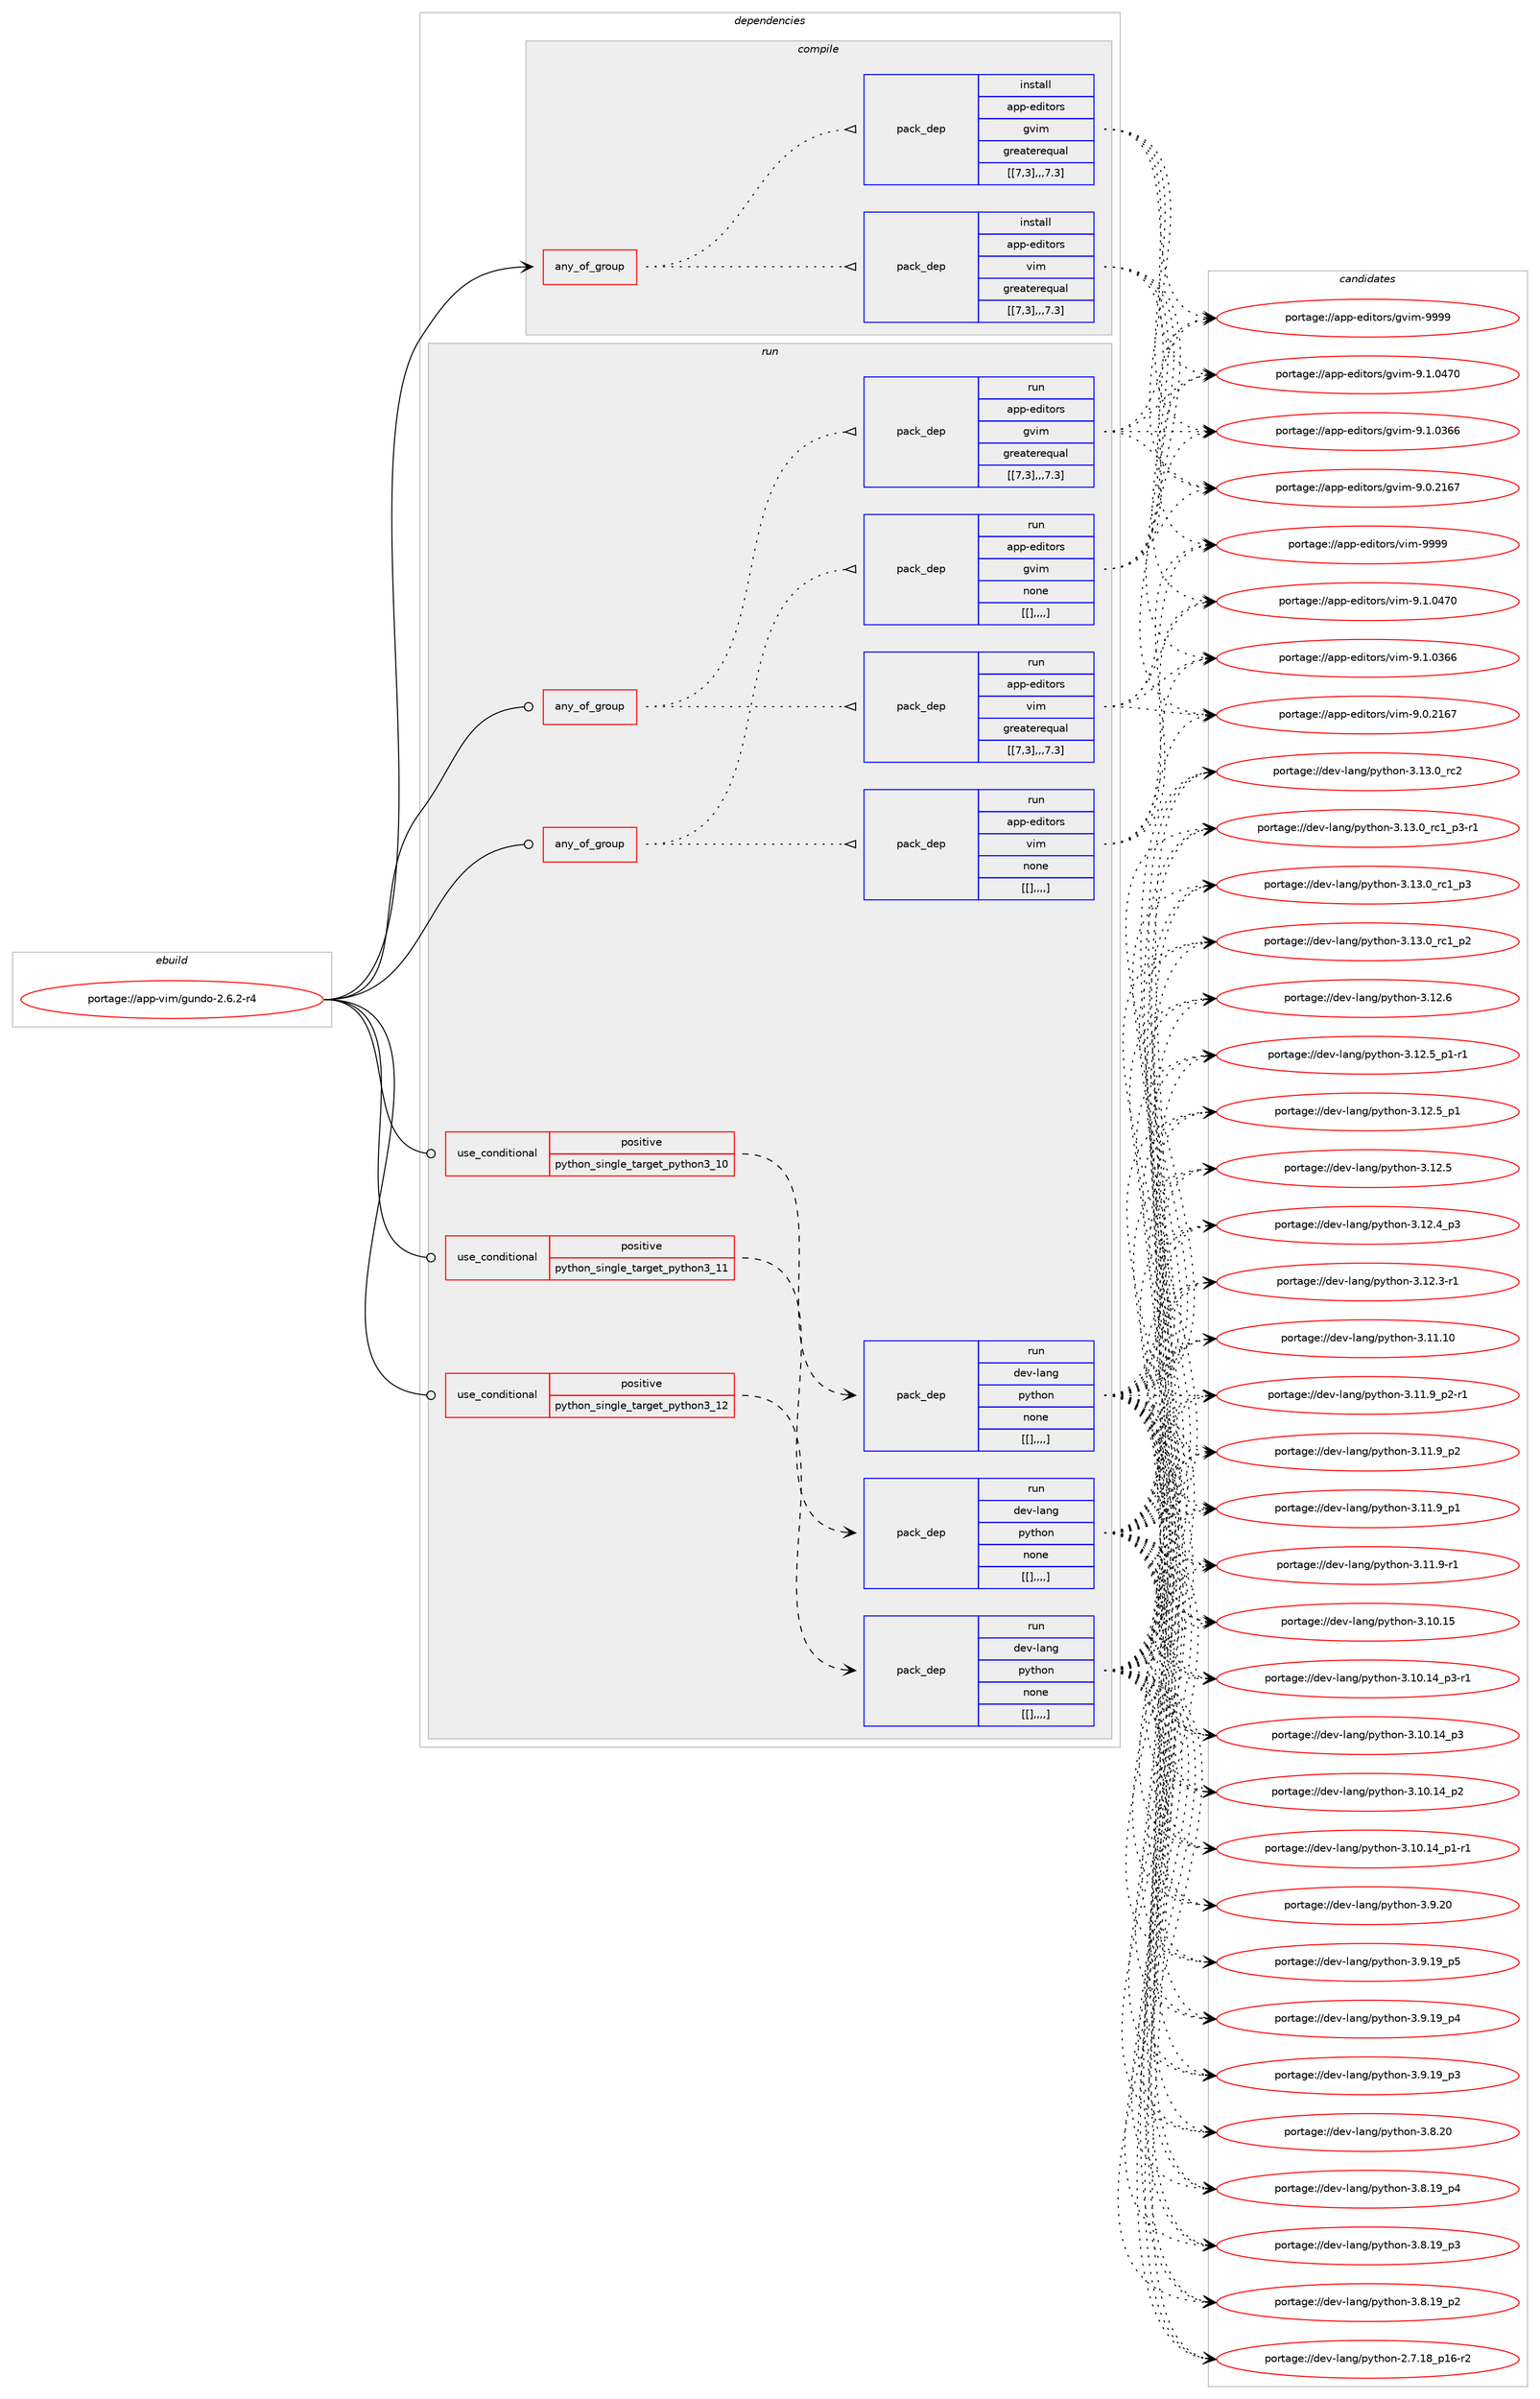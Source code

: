 digraph prolog {

# *************
# Graph options
# *************

newrank=true;
concentrate=true;
compound=true;
graph [rankdir=LR,fontname=Helvetica,fontsize=10,ranksep=1.5];#, ranksep=2.5, nodesep=0.2];
edge  [arrowhead=vee];
node  [fontname=Helvetica,fontsize=10];

# **********
# The ebuild
# **********

subgraph cluster_leftcol {
color=gray;
label=<<i>ebuild</i>>;
id [label="portage://app-vim/gundo-2.6.2-r4", color=red, width=4, href="../app-vim/gundo-2.6.2-r4.svg"];
}

# ****************
# The dependencies
# ****************

subgraph cluster_midcol {
color=gray;
label=<<i>dependencies</i>>;
subgraph cluster_compile {
fillcolor="#eeeeee";
style=filled;
label=<<i>compile</i>>;
subgraph any598 {
dependency61494 [label=<<TABLE BORDER="0" CELLBORDER="1" CELLSPACING="0" CELLPADDING="4"><TR><TD CELLPADDING="10">any_of_group</TD></TR></TABLE>>, shape=none, color=red];subgraph pack44376 {
dependency61495 [label=<<TABLE BORDER="0" CELLBORDER="1" CELLSPACING="0" CELLPADDING="4" WIDTH="220"><TR><TD ROWSPAN="6" CELLPADDING="30">pack_dep</TD></TR><TR><TD WIDTH="110">install</TD></TR><TR><TD>app-editors</TD></TR><TR><TD>vim</TD></TR><TR><TD>greaterequal</TD></TR><TR><TD>[[7,3],,,7.3]</TD></TR></TABLE>>, shape=none, color=blue];
}
dependency61494:e -> dependency61495:w [weight=20,style="dotted",arrowhead="oinv"];
subgraph pack44377 {
dependency61496 [label=<<TABLE BORDER="0" CELLBORDER="1" CELLSPACING="0" CELLPADDING="4" WIDTH="220"><TR><TD ROWSPAN="6" CELLPADDING="30">pack_dep</TD></TR><TR><TD WIDTH="110">install</TD></TR><TR><TD>app-editors</TD></TR><TR><TD>gvim</TD></TR><TR><TD>greaterequal</TD></TR><TR><TD>[[7,3],,,7.3]</TD></TR></TABLE>>, shape=none, color=blue];
}
dependency61494:e -> dependency61496:w [weight=20,style="dotted",arrowhead="oinv"];
}
id:e -> dependency61494:w [weight=20,style="solid",arrowhead="vee"];
}
subgraph cluster_compileandrun {
fillcolor="#eeeeee";
style=filled;
label=<<i>compile and run</i>>;
}
subgraph cluster_run {
fillcolor="#eeeeee";
style=filled;
label=<<i>run</i>>;
subgraph any599 {
dependency61497 [label=<<TABLE BORDER="0" CELLBORDER="1" CELLSPACING="0" CELLPADDING="4"><TR><TD CELLPADDING="10">any_of_group</TD></TR></TABLE>>, shape=none, color=red];subgraph pack44378 {
dependency61498 [label=<<TABLE BORDER="0" CELLBORDER="1" CELLSPACING="0" CELLPADDING="4" WIDTH="220"><TR><TD ROWSPAN="6" CELLPADDING="30">pack_dep</TD></TR><TR><TD WIDTH="110">run</TD></TR><TR><TD>app-editors</TD></TR><TR><TD>vim</TD></TR><TR><TD>greaterequal</TD></TR><TR><TD>[[7,3],,,7.3]</TD></TR></TABLE>>, shape=none, color=blue];
}
dependency61497:e -> dependency61498:w [weight=20,style="dotted",arrowhead="oinv"];
subgraph pack44379 {
dependency61499 [label=<<TABLE BORDER="0" CELLBORDER="1" CELLSPACING="0" CELLPADDING="4" WIDTH="220"><TR><TD ROWSPAN="6" CELLPADDING="30">pack_dep</TD></TR><TR><TD WIDTH="110">run</TD></TR><TR><TD>app-editors</TD></TR><TR><TD>gvim</TD></TR><TR><TD>greaterequal</TD></TR><TR><TD>[[7,3],,,7.3]</TD></TR></TABLE>>, shape=none, color=blue];
}
dependency61497:e -> dependency61499:w [weight=20,style="dotted",arrowhead="oinv"];
}
id:e -> dependency61497:w [weight=20,style="solid",arrowhead="odot"];
subgraph any600 {
dependency61500 [label=<<TABLE BORDER="0" CELLBORDER="1" CELLSPACING="0" CELLPADDING="4"><TR><TD CELLPADDING="10">any_of_group</TD></TR></TABLE>>, shape=none, color=red];subgraph pack44380 {
dependency61501 [label=<<TABLE BORDER="0" CELLBORDER="1" CELLSPACING="0" CELLPADDING="4" WIDTH="220"><TR><TD ROWSPAN="6" CELLPADDING="30">pack_dep</TD></TR><TR><TD WIDTH="110">run</TD></TR><TR><TD>app-editors</TD></TR><TR><TD>vim</TD></TR><TR><TD>none</TD></TR><TR><TD>[[],,,,]</TD></TR></TABLE>>, shape=none, color=blue];
}
dependency61500:e -> dependency61501:w [weight=20,style="dotted",arrowhead="oinv"];
subgraph pack44381 {
dependency61502 [label=<<TABLE BORDER="0" CELLBORDER="1" CELLSPACING="0" CELLPADDING="4" WIDTH="220"><TR><TD ROWSPAN="6" CELLPADDING="30">pack_dep</TD></TR><TR><TD WIDTH="110">run</TD></TR><TR><TD>app-editors</TD></TR><TR><TD>gvim</TD></TR><TR><TD>none</TD></TR><TR><TD>[[],,,,]</TD></TR></TABLE>>, shape=none, color=blue];
}
dependency61500:e -> dependency61502:w [weight=20,style="dotted",arrowhead="oinv"];
}
id:e -> dependency61500:w [weight=20,style="solid",arrowhead="odot"];
subgraph cond16451 {
dependency61503 [label=<<TABLE BORDER="0" CELLBORDER="1" CELLSPACING="0" CELLPADDING="4"><TR><TD ROWSPAN="3" CELLPADDING="10">use_conditional</TD></TR><TR><TD>positive</TD></TR><TR><TD>python_single_target_python3_10</TD></TR></TABLE>>, shape=none, color=red];
subgraph pack44382 {
dependency61504 [label=<<TABLE BORDER="0" CELLBORDER="1" CELLSPACING="0" CELLPADDING="4" WIDTH="220"><TR><TD ROWSPAN="6" CELLPADDING="30">pack_dep</TD></TR><TR><TD WIDTH="110">run</TD></TR><TR><TD>dev-lang</TD></TR><TR><TD>python</TD></TR><TR><TD>none</TD></TR><TR><TD>[[],,,,]</TD></TR></TABLE>>, shape=none, color=blue];
}
dependency61503:e -> dependency61504:w [weight=20,style="dashed",arrowhead="vee"];
}
id:e -> dependency61503:w [weight=20,style="solid",arrowhead="odot"];
subgraph cond16452 {
dependency61505 [label=<<TABLE BORDER="0" CELLBORDER="1" CELLSPACING="0" CELLPADDING="4"><TR><TD ROWSPAN="3" CELLPADDING="10">use_conditional</TD></TR><TR><TD>positive</TD></TR><TR><TD>python_single_target_python3_11</TD></TR></TABLE>>, shape=none, color=red];
subgraph pack44383 {
dependency61506 [label=<<TABLE BORDER="0" CELLBORDER="1" CELLSPACING="0" CELLPADDING="4" WIDTH="220"><TR><TD ROWSPAN="6" CELLPADDING="30">pack_dep</TD></TR><TR><TD WIDTH="110">run</TD></TR><TR><TD>dev-lang</TD></TR><TR><TD>python</TD></TR><TR><TD>none</TD></TR><TR><TD>[[],,,,]</TD></TR></TABLE>>, shape=none, color=blue];
}
dependency61505:e -> dependency61506:w [weight=20,style="dashed",arrowhead="vee"];
}
id:e -> dependency61505:w [weight=20,style="solid",arrowhead="odot"];
subgraph cond16453 {
dependency61507 [label=<<TABLE BORDER="0" CELLBORDER="1" CELLSPACING="0" CELLPADDING="4"><TR><TD ROWSPAN="3" CELLPADDING="10">use_conditional</TD></TR><TR><TD>positive</TD></TR><TR><TD>python_single_target_python3_12</TD></TR></TABLE>>, shape=none, color=red];
subgraph pack44384 {
dependency61508 [label=<<TABLE BORDER="0" CELLBORDER="1" CELLSPACING="0" CELLPADDING="4" WIDTH="220"><TR><TD ROWSPAN="6" CELLPADDING="30">pack_dep</TD></TR><TR><TD WIDTH="110">run</TD></TR><TR><TD>dev-lang</TD></TR><TR><TD>python</TD></TR><TR><TD>none</TD></TR><TR><TD>[[],,,,]</TD></TR></TABLE>>, shape=none, color=blue];
}
dependency61507:e -> dependency61508:w [weight=20,style="dashed",arrowhead="vee"];
}
id:e -> dependency61507:w [weight=20,style="solid",arrowhead="odot"];
}
}

# **************
# The candidates
# **************

subgraph cluster_choices {
rank=same;
color=gray;
label=<<i>candidates</i>>;

subgraph choice44376 {
color=black;
nodesep=1;
choice9711211245101100105116111114115471181051094557575757 [label="portage://app-editors/vim-9999", color=red, width=4,href="../app-editors/vim-9999.svg"];
choice971121124510110010511611111411547118105109455746494648525548 [label="portage://app-editors/vim-9.1.0470", color=red, width=4,href="../app-editors/vim-9.1.0470.svg"];
choice971121124510110010511611111411547118105109455746494648515454 [label="portage://app-editors/vim-9.1.0366", color=red, width=4,href="../app-editors/vim-9.1.0366.svg"];
choice971121124510110010511611111411547118105109455746484650495455 [label="portage://app-editors/vim-9.0.2167", color=red, width=4,href="../app-editors/vim-9.0.2167.svg"];
dependency61495:e -> choice9711211245101100105116111114115471181051094557575757:w [style=dotted,weight="100"];
dependency61495:e -> choice971121124510110010511611111411547118105109455746494648525548:w [style=dotted,weight="100"];
dependency61495:e -> choice971121124510110010511611111411547118105109455746494648515454:w [style=dotted,weight="100"];
dependency61495:e -> choice971121124510110010511611111411547118105109455746484650495455:w [style=dotted,weight="100"];
}
subgraph choice44377 {
color=black;
nodesep=1;
choice9711211245101100105116111114115471031181051094557575757 [label="portage://app-editors/gvim-9999", color=red, width=4,href="../app-editors/gvim-9999.svg"];
choice971121124510110010511611111411547103118105109455746494648525548 [label="portage://app-editors/gvim-9.1.0470", color=red, width=4,href="../app-editors/gvim-9.1.0470.svg"];
choice971121124510110010511611111411547103118105109455746494648515454 [label="portage://app-editors/gvim-9.1.0366", color=red, width=4,href="../app-editors/gvim-9.1.0366.svg"];
choice971121124510110010511611111411547103118105109455746484650495455 [label="portage://app-editors/gvim-9.0.2167", color=red, width=4,href="../app-editors/gvim-9.0.2167.svg"];
dependency61496:e -> choice9711211245101100105116111114115471031181051094557575757:w [style=dotted,weight="100"];
dependency61496:e -> choice971121124510110010511611111411547103118105109455746494648525548:w [style=dotted,weight="100"];
dependency61496:e -> choice971121124510110010511611111411547103118105109455746494648515454:w [style=dotted,weight="100"];
dependency61496:e -> choice971121124510110010511611111411547103118105109455746484650495455:w [style=dotted,weight="100"];
}
subgraph choice44378 {
color=black;
nodesep=1;
choice9711211245101100105116111114115471181051094557575757 [label="portage://app-editors/vim-9999", color=red, width=4,href="../app-editors/vim-9999.svg"];
choice971121124510110010511611111411547118105109455746494648525548 [label="portage://app-editors/vim-9.1.0470", color=red, width=4,href="../app-editors/vim-9.1.0470.svg"];
choice971121124510110010511611111411547118105109455746494648515454 [label="portage://app-editors/vim-9.1.0366", color=red, width=4,href="../app-editors/vim-9.1.0366.svg"];
choice971121124510110010511611111411547118105109455746484650495455 [label="portage://app-editors/vim-9.0.2167", color=red, width=4,href="../app-editors/vim-9.0.2167.svg"];
dependency61498:e -> choice9711211245101100105116111114115471181051094557575757:w [style=dotted,weight="100"];
dependency61498:e -> choice971121124510110010511611111411547118105109455746494648525548:w [style=dotted,weight="100"];
dependency61498:e -> choice971121124510110010511611111411547118105109455746494648515454:w [style=dotted,weight="100"];
dependency61498:e -> choice971121124510110010511611111411547118105109455746484650495455:w [style=dotted,weight="100"];
}
subgraph choice44379 {
color=black;
nodesep=1;
choice9711211245101100105116111114115471031181051094557575757 [label="portage://app-editors/gvim-9999", color=red, width=4,href="../app-editors/gvim-9999.svg"];
choice971121124510110010511611111411547103118105109455746494648525548 [label="portage://app-editors/gvim-9.1.0470", color=red, width=4,href="../app-editors/gvim-9.1.0470.svg"];
choice971121124510110010511611111411547103118105109455746494648515454 [label="portage://app-editors/gvim-9.1.0366", color=red, width=4,href="../app-editors/gvim-9.1.0366.svg"];
choice971121124510110010511611111411547103118105109455746484650495455 [label="portage://app-editors/gvim-9.0.2167", color=red, width=4,href="../app-editors/gvim-9.0.2167.svg"];
dependency61499:e -> choice9711211245101100105116111114115471031181051094557575757:w [style=dotted,weight="100"];
dependency61499:e -> choice971121124510110010511611111411547103118105109455746494648525548:w [style=dotted,weight="100"];
dependency61499:e -> choice971121124510110010511611111411547103118105109455746494648515454:w [style=dotted,weight="100"];
dependency61499:e -> choice971121124510110010511611111411547103118105109455746484650495455:w [style=dotted,weight="100"];
}
subgraph choice44380 {
color=black;
nodesep=1;
choice9711211245101100105116111114115471181051094557575757 [label="portage://app-editors/vim-9999", color=red, width=4,href="../app-editors/vim-9999.svg"];
choice971121124510110010511611111411547118105109455746494648525548 [label="portage://app-editors/vim-9.1.0470", color=red, width=4,href="../app-editors/vim-9.1.0470.svg"];
choice971121124510110010511611111411547118105109455746494648515454 [label="portage://app-editors/vim-9.1.0366", color=red, width=4,href="../app-editors/vim-9.1.0366.svg"];
choice971121124510110010511611111411547118105109455746484650495455 [label="portage://app-editors/vim-9.0.2167", color=red, width=4,href="../app-editors/vim-9.0.2167.svg"];
dependency61501:e -> choice9711211245101100105116111114115471181051094557575757:w [style=dotted,weight="100"];
dependency61501:e -> choice971121124510110010511611111411547118105109455746494648525548:w [style=dotted,weight="100"];
dependency61501:e -> choice971121124510110010511611111411547118105109455746494648515454:w [style=dotted,weight="100"];
dependency61501:e -> choice971121124510110010511611111411547118105109455746484650495455:w [style=dotted,weight="100"];
}
subgraph choice44381 {
color=black;
nodesep=1;
choice9711211245101100105116111114115471031181051094557575757 [label="portage://app-editors/gvim-9999", color=red, width=4,href="../app-editors/gvim-9999.svg"];
choice971121124510110010511611111411547103118105109455746494648525548 [label="portage://app-editors/gvim-9.1.0470", color=red, width=4,href="../app-editors/gvim-9.1.0470.svg"];
choice971121124510110010511611111411547103118105109455746494648515454 [label="portage://app-editors/gvim-9.1.0366", color=red, width=4,href="../app-editors/gvim-9.1.0366.svg"];
choice971121124510110010511611111411547103118105109455746484650495455 [label="portage://app-editors/gvim-9.0.2167", color=red, width=4,href="../app-editors/gvim-9.0.2167.svg"];
dependency61502:e -> choice9711211245101100105116111114115471031181051094557575757:w [style=dotted,weight="100"];
dependency61502:e -> choice971121124510110010511611111411547103118105109455746494648525548:w [style=dotted,weight="100"];
dependency61502:e -> choice971121124510110010511611111411547103118105109455746494648515454:w [style=dotted,weight="100"];
dependency61502:e -> choice971121124510110010511611111411547103118105109455746484650495455:w [style=dotted,weight="100"];
}
subgraph choice44382 {
color=black;
nodesep=1;
choice10010111845108971101034711212111610411111045514649514648951149950 [label="portage://dev-lang/python-3.13.0_rc2", color=red, width=4,href="../dev-lang/python-3.13.0_rc2.svg"];
choice1001011184510897110103471121211161041111104551464951464895114994995112514511449 [label="portage://dev-lang/python-3.13.0_rc1_p3-r1", color=red, width=4,href="../dev-lang/python-3.13.0_rc1_p3-r1.svg"];
choice100101118451089711010347112121116104111110455146495146489511499499511251 [label="portage://dev-lang/python-3.13.0_rc1_p3", color=red, width=4,href="../dev-lang/python-3.13.0_rc1_p3.svg"];
choice100101118451089711010347112121116104111110455146495146489511499499511250 [label="portage://dev-lang/python-3.13.0_rc1_p2", color=red, width=4,href="../dev-lang/python-3.13.0_rc1_p2.svg"];
choice10010111845108971101034711212111610411111045514649504654 [label="portage://dev-lang/python-3.12.6", color=red, width=4,href="../dev-lang/python-3.12.6.svg"];
choice1001011184510897110103471121211161041111104551464950465395112494511449 [label="portage://dev-lang/python-3.12.5_p1-r1", color=red, width=4,href="../dev-lang/python-3.12.5_p1-r1.svg"];
choice100101118451089711010347112121116104111110455146495046539511249 [label="portage://dev-lang/python-3.12.5_p1", color=red, width=4,href="../dev-lang/python-3.12.5_p1.svg"];
choice10010111845108971101034711212111610411111045514649504653 [label="portage://dev-lang/python-3.12.5", color=red, width=4,href="../dev-lang/python-3.12.5.svg"];
choice100101118451089711010347112121116104111110455146495046529511251 [label="portage://dev-lang/python-3.12.4_p3", color=red, width=4,href="../dev-lang/python-3.12.4_p3.svg"];
choice100101118451089711010347112121116104111110455146495046514511449 [label="portage://dev-lang/python-3.12.3-r1", color=red, width=4,href="../dev-lang/python-3.12.3-r1.svg"];
choice1001011184510897110103471121211161041111104551464949464948 [label="portage://dev-lang/python-3.11.10", color=red, width=4,href="../dev-lang/python-3.11.10.svg"];
choice1001011184510897110103471121211161041111104551464949465795112504511449 [label="portage://dev-lang/python-3.11.9_p2-r1", color=red, width=4,href="../dev-lang/python-3.11.9_p2-r1.svg"];
choice100101118451089711010347112121116104111110455146494946579511250 [label="portage://dev-lang/python-3.11.9_p2", color=red, width=4,href="../dev-lang/python-3.11.9_p2.svg"];
choice100101118451089711010347112121116104111110455146494946579511249 [label="portage://dev-lang/python-3.11.9_p1", color=red, width=4,href="../dev-lang/python-3.11.9_p1.svg"];
choice100101118451089711010347112121116104111110455146494946574511449 [label="portage://dev-lang/python-3.11.9-r1", color=red, width=4,href="../dev-lang/python-3.11.9-r1.svg"];
choice1001011184510897110103471121211161041111104551464948464953 [label="portage://dev-lang/python-3.10.15", color=red, width=4,href="../dev-lang/python-3.10.15.svg"];
choice100101118451089711010347112121116104111110455146494846495295112514511449 [label="portage://dev-lang/python-3.10.14_p3-r1", color=red, width=4,href="../dev-lang/python-3.10.14_p3-r1.svg"];
choice10010111845108971101034711212111610411111045514649484649529511251 [label="portage://dev-lang/python-3.10.14_p3", color=red, width=4,href="../dev-lang/python-3.10.14_p3.svg"];
choice10010111845108971101034711212111610411111045514649484649529511250 [label="portage://dev-lang/python-3.10.14_p2", color=red, width=4,href="../dev-lang/python-3.10.14_p2.svg"];
choice100101118451089711010347112121116104111110455146494846495295112494511449 [label="portage://dev-lang/python-3.10.14_p1-r1", color=red, width=4,href="../dev-lang/python-3.10.14_p1-r1.svg"];
choice10010111845108971101034711212111610411111045514657465048 [label="portage://dev-lang/python-3.9.20", color=red, width=4,href="../dev-lang/python-3.9.20.svg"];
choice100101118451089711010347112121116104111110455146574649579511253 [label="portage://dev-lang/python-3.9.19_p5", color=red, width=4,href="../dev-lang/python-3.9.19_p5.svg"];
choice100101118451089711010347112121116104111110455146574649579511252 [label="portage://dev-lang/python-3.9.19_p4", color=red, width=4,href="../dev-lang/python-3.9.19_p4.svg"];
choice100101118451089711010347112121116104111110455146574649579511251 [label="portage://dev-lang/python-3.9.19_p3", color=red, width=4,href="../dev-lang/python-3.9.19_p3.svg"];
choice10010111845108971101034711212111610411111045514656465048 [label="portage://dev-lang/python-3.8.20", color=red, width=4,href="../dev-lang/python-3.8.20.svg"];
choice100101118451089711010347112121116104111110455146564649579511252 [label="portage://dev-lang/python-3.8.19_p4", color=red, width=4,href="../dev-lang/python-3.8.19_p4.svg"];
choice100101118451089711010347112121116104111110455146564649579511251 [label="portage://dev-lang/python-3.8.19_p3", color=red, width=4,href="../dev-lang/python-3.8.19_p3.svg"];
choice100101118451089711010347112121116104111110455146564649579511250 [label="portage://dev-lang/python-3.8.19_p2", color=red, width=4,href="../dev-lang/python-3.8.19_p2.svg"];
choice100101118451089711010347112121116104111110455046554649569511249544511450 [label="portage://dev-lang/python-2.7.18_p16-r2", color=red, width=4,href="../dev-lang/python-2.7.18_p16-r2.svg"];
dependency61504:e -> choice10010111845108971101034711212111610411111045514649514648951149950:w [style=dotted,weight="100"];
dependency61504:e -> choice1001011184510897110103471121211161041111104551464951464895114994995112514511449:w [style=dotted,weight="100"];
dependency61504:e -> choice100101118451089711010347112121116104111110455146495146489511499499511251:w [style=dotted,weight="100"];
dependency61504:e -> choice100101118451089711010347112121116104111110455146495146489511499499511250:w [style=dotted,weight="100"];
dependency61504:e -> choice10010111845108971101034711212111610411111045514649504654:w [style=dotted,weight="100"];
dependency61504:e -> choice1001011184510897110103471121211161041111104551464950465395112494511449:w [style=dotted,weight="100"];
dependency61504:e -> choice100101118451089711010347112121116104111110455146495046539511249:w [style=dotted,weight="100"];
dependency61504:e -> choice10010111845108971101034711212111610411111045514649504653:w [style=dotted,weight="100"];
dependency61504:e -> choice100101118451089711010347112121116104111110455146495046529511251:w [style=dotted,weight="100"];
dependency61504:e -> choice100101118451089711010347112121116104111110455146495046514511449:w [style=dotted,weight="100"];
dependency61504:e -> choice1001011184510897110103471121211161041111104551464949464948:w [style=dotted,weight="100"];
dependency61504:e -> choice1001011184510897110103471121211161041111104551464949465795112504511449:w [style=dotted,weight="100"];
dependency61504:e -> choice100101118451089711010347112121116104111110455146494946579511250:w [style=dotted,weight="100"];
dependency61504:e -> choice100101118451089711010347112121116104111110455146494946579511249:w [style=dotted,weight="100"];
dependency61504:e -> choice100101118451089711010347112121116104111110455146494946574511449:w [style=dotted,weight="100"];
dependency61504:e -> choice1001011184510897110103471121211161041111104551464948464953:w [style=dotted,weight="100"];
dependency61504:e -> choice100101118451089711010347112121116104111110455146494846495295112514511449:w [style=dotted,weight="100"];
dependency61504:e -> choice10010111845108971101034711212111610411111045514649484649529511251:w [style=dotted,weight="100"];
dependency61504:e -> choice10010111845108971101034711212111610411111045514649484649529511250:w [style=dotted,weight="100"];
dependency61504:e -> choice100101118451089711010347112121116104111110455146494846495295112494511449:w [style=dotted,weight="100"];
dependency61504:e -> choice10010111845108971101034711212111610411111045514657465048:w [style=dotted,weight="100"];
dependency61504:e -> choice100101118451089711010347112121116104111110455146574649579511253:w [style=dotted,weight="100"];
dependency61504:e -> choice100101118451089711010347112121116104111110455146574649579511252:w [style=dotted,weight="100"];
dependency61504:e -> choice100101118451089711010347112121116104111110455146574649579511251:w [style=dotted,weight="100"];
dependency61504:e -> choice10010111845108971101034711212111610411111045514656465048:w [style=dotted,weight="100"];
dependency61504:e -> choice100101118451089711010347112121116104111110455146564649579511252:w [style=dotted,weight="100"];
dependency61504:e -> choice100101118451089711010347112121116104111110455146564649579511251:w [style=dotted,weight="100"];
dependency61504:e -> choice100101118451089711010347112121116104111110455146564649579511250:w [style=dotted,weight="100"];
dependency61504:e -> choice100101118451089711010347112121116104111110455046554649569511249544511450:w [style=dotted,weight="100"];
}
subgraph choice44383 {
color=black;
nodesep=1;
choice10010111845108971101034711212111610411111045514649514648951149950 [label="portage://dev-lang/python-3.13.0_rc2", color=red, width=4,href="../dev-lang/python-3.13.0_rc2.svg"];
choice1001011184510897110103471121211161041111104551464951464895114994995112514511449 [label="portage://dev-lang/python-3.13.0_rc1_p3-r1", color=red, width=4,href="../dev-lang/python-3.13.0_rc1_p3-r1.svg"];
choice100101118451089711010347112121116104111110455146495146489511499499511251 [label="portage://dev-lang/python-3.13.0_rc1_p3", color=red, width=4,href="../dev-lang/python-3.13.0_rc1_p3.svg"];
choice100101118451089711010347112121116104111110455146495146489511499499511250 [label="portage://dev-lang/python-3.13.0_rc1_p2", color=red, width=4,href="../dev-lang/python-3.13.0_rc1_p2.svg"];
choice10010111845108971101034711212111610411111045514649504654 [label="portage://dev-lang/python-3.12.6", color=red, width=4,href="../dev-lang/python-3.12.6.svg"];
choice1001011184510897110103471121211161041111104551464950465395112494511449 [label="portage://dev-lang/python-3.12.5_p1-r1", color=red, width=4,href="../dev-lang/python-3.12.5_p1-r1.svg"];
choice100101118451089711010347112121116104111110455146495046539511249 [label="portage://dev-lang/python-3.12.5_p1", color=red, width=4,href="../dev-lang/python-3.12.5_p1.svg"];
choice10010111845108971101034711212111610411111045514649504653 [label="portage://dev-lang/python-3.12.5", color=red, width=4,href="../dev-lang/python-3.12.5.svg"];
choice100101118451089711010347112121116104111110455146495046529511251 [label="portage://dev-lang/python-3.12.4_p3", color=red, width=4,href="../dev-lang/python-3.12.4_p3.svg"];
choice100101118451089711010347112121116104111110455146495046514511449 [label="portage://dev-lang/python-3.12.3-r1", color=red, width=4,href="../dev-lang/python-3.12.3-r1.svg"];
choice1001011184510897110103471121211161041111104551464949464948 [label="portage://dev-lang/python-3.11.10", color=red, width=4,href="../dev-lang/python-3.11.10.svg"];
choice1001011184510897110103471121211161041111104551464949465795112504511449 [label="portage://dev-lang/python-3.11.9_p2-r1", color=red, width=4,href="../dev-lang/python-3.11.9_p2-r1.svg"];
choice100101118451089711010347112121116104111110455146494946579511250 [label="portage://dev-lang/python-3.11.9_p2", color=red, width=4,href="../dev-lang/python-3.11.9_p2.svg"];
choice100101118451089711010347112121116104111110455146494946579511249 [label="portage://dev-lang/python-3.11.9_p1", color=red, width=4,href="../dev-lang/python-3.11.9_p1.svg"];
choice100101118451089711010347112121116104111110455146494946574511449 [label="portage://dev-lang/python-3.11.9-r1", color=red, width=4,href="../dev-lang/python-3.11.9-r1.svg"];
choice1001011184510897110103471121211161041111104551464948464953 [label="portage://dev-lang/python-3.10.15", color=red, width=4,href="../dev-lang/python-3.10.15.svg"];
choice100101118451089711010347112121116104111110455146494846495295112514511449 [label="portage://dev-lang/python-3.10.14_p3-r1", color=red, width=4,href="../dev-lang/python-3.10.14_p3-r1.svg"];
choice10010111845108971101034711212111610411111045514649484649529511251 [label="portage://dev-lang/python-3.10.14_p3", color=red, width=4,href="../dev-lang/python-3.10.14_p3.svg"];
choice10010111845108971101034711212111610411111045514649484649529511250 [label="portage://dev-lang/python-3.10.14_p2", color=red, width=4,href="../dev-lang/python-3.10.14_p2.svg"];
choice100101118451089711010347112121116104111110455146494846495295112494511449 [label="portage://dev-lang/python-3.10.14_p1-r1", color=red, width=4,href="../dev-lang/python-3.10.14_p1-r1.svg"];
choice10010111845108971101034711212111610411111045514657465048 [label="portage://dev-lang/python-3.9.20", color=red, width=4,href="../dev-lang/python-3.9.20.svg"];
choice100101118451089711010347112121116104111110455146574649579511253 [label="portage://dev-lang/python-3.9.19_p5", color=red, width=4,href="../dev-lang/python-3.9.19_p5.svg"];
choice100101118451089711010347112121116104111110455146574649579511252 [label="portage://dev-lang/python-3.9.19_p4", color=red, width=4,href="../dev-lang/python-3.9.19_p4.svg"];
choice100101118451089711010347112121116104111110455146574649579511251 [label="portage://dev-lang/python-3.9.19_p3", color=red, width=4,href="../dev-lang/python-3.9.19_p3.svg"];
choice10010111845108971101034711212111610411111045514656465048 [label="portage://dev-lang/python-3.8.20", color=red, width=4,href="../dev-lang/python-3.8.20.svg"];
choice100101118451089711010347112121116104111110455146564649579511252 [label="portage://dev-lang/python-3.8.19_p4", color=red, width=4,href="../dev-lang/python-3.8.19_p4.svg"];
choice100101118451089711010347112121116104111110455146564649579511251 [label="portage://dev-lang/python-3.8.19_p3", color=red, width=4,href="../dev-lang/python-3.8.19_p3.svg"];
choice100101118451089711010347112121116104111110455146564649579511250 [label="portage://dev-lang/python-3.8.19_p2", color=red, width=4,href="../dev-lang/python-3.8.19_p2.svg"];
choice100101118451089711010347112121116104111110455046554649569511249544511450 [label="portage://dev-lang/python-2.7.18_p16-r2", color=red, width=4,href="../dev-lang/python-2.7.18_p16-r2.svg"];
dependency61506:e -> choice10010111845108971101034711212111610411111045514649514648951149950:w [style=dotted,weight="100"];
dependency61506:e -> choice1001011184510897110103471121211161041111104551464951464895114994995112514511449:w [style=dotted,weight="100"];
dependency61506:e -> choice100101118451089711010347112121116104111110455146495146489511499499511251:w [style=dotted,weight="100"];
dependency61506:e -> choice100101118451089711010347112121116104111110455146495146489511499499511250:w [style=dotted,weight="100"];
dependency61506:e -> choice10010111845108971101034711212111610411111045514649504654:w [style=dotted,weight="100"];
dependency61506:e -> choice1001011184510897110103471121211161041111104551464950465395112494511449:w [style=dotted,weight="100"];
dependency61506:e -> choice100101118451089711010347112121116104111110455146495046539511249:w [style=dotted,weight="100"];
dependency61506:e -> choice10010111845108971101034711212111610411111045514649504653:w [style=dotted,weight="100"];
dependency61506:e -> choice100101118451089711010347112121116104111110455146495046529511251:w [style=dotted,weight="100"];
dependency61506:e -> choice100101118451089711010347112121116104111110455146495046514511449:w [style=dotted,weight="100"];
dependency61506:e -> choice1001011184510897110103471121211161041111104551464949464948:w [style=dotted,weight="100"];
dependency61506:e -> choice1001011184510897110103471121211161041111104551464949465795112504511449:w [style=dotted,weight="100"];
dependency61506:e -> choice100101118451089711010347112121116104111110455146494946579511250:w [style=dotted,weight="100"];
dependency61506:e -> choice100101118451089711010347112121116104111110455146494946579511249:w [style=dotted,weight="100"];
dependency61506:e -> choice100101118451089711010347112121116104111110455146494946574511449:w [style=dotted,weight="100"];
dependency61506:e -> choice1001011184510897110103471121211161041111104551464948464953:w [style=dotted,weight="100"];
dependency61506:e -> choice100101118451089711010347112121116104111110455146494846495295112514511449:w [style=dotted,weight="100"];
dependency61506:e -> choice10010111845108971101034711212111610411111045514649484649529511251:w [style=dotted,weight="100"];
dependency61506:e -> choice10010111845108971101034711212111610411111045514649484649529511250:w [style=dotted,weight="100"];
dependency61506:e -> choice100101118451089711010347112121116104111110455146494846495295112494511449:w [style=dotted,weight="100"];
dependency61506:e -> choice10010111845108971101034711212111610411111045514657465048:w [style=dotted,weight="100"];
dependency61506:e -> choice100101118451089711010347112121116104111110455146574649579511253:w [style=dotted,weight="100"];
dependency61506:e -> choice100101118451089711010347112121116104111110455146574649579511252:w [style=dotted,weight="100"];
dependency61506:e -> choice100101118451089711010347112121116104111110455146574649579511251:w [style=dotted,weight="100"];
dependency61506:e -> choice10010111845108971101034711212111610411111045514656465048:w [style=dotted,weight="100"];
dependency61506:e -> choice100101118451089711010347112121116104111110455146564649579511252:w [style=dotted,weight="100"];
dependency61506:e -> choice100101118451089711010347112121116104111110455146564649579511251:w [style=dotted,weight="100"];
dependency61506:e -> choice100101118451089711010347112121116104111110455146564649579511250:w [style=dotted,weight="100"];
dependency61506:e -> choice100101118451089711010347112121116104111110455046554649569511249544511450:w [style=dotted,weight="100"];
}
subgraph choice44384 {
color=black;
nodesep=1;
choice10010111845108971101034711212111610411111045514649514648951149950 [label="portage://dev-lang/python-3.13.0_rc2", color=red, width=4,href="../dev-lang/python-3.13.0_rc2.svg"];
choice1001011184510897110103471121211161041111104551464951464895114994995112514511449 [label="portage://dev-lang/python-3.13.0_rc1_p3-r1", color=red, width=4,href="../dev-lang/python-3.13.0_rc1_p3-r1.svg"];
choice100101118451089711010347112121116104111110455146495146489511499499511251 [label="portage://dev-lang/python-3.13.0_rc1_p3", color=red, width=4,href="../dev-lang/python-3.13.0_rc1_p3.svg"];
choice100101118451089711010347112121116104111110455146495146489511499499511250 [label="portage://dev-lang/python-3.13.0_rc1_p2", color=red, width=4,href="../dev-lang/python-3.13.0_rc1_p2.svg"];
choice10010111845108971101034711212111610411111045514649504654 [label="portage://dev-lang/python-3.12.6", color=red, width=4,href="../dev-lang/python-3.12.6.svg"];
choice1001011184510897110103471121211161041111104551464950465395112494511449 [label="portage://dev-lang/python-3.12.5_p1-r1", color=red, width=4,href="../dev-lang/python-3.12.5_p1-r1.svg"];
choice100101118451089711010347112121116104111110455146495046539511249 [label="portage://dev-lang/python-3.12.5_p1", color=red, width=4,href="../dev-lang/python-3.12.5_p1.svg"];
choice10010111845108971101034711212111610411111045514649504653 [label="portage://dev-lang/python-3.12.5", color=red, width=4,href="../dev-lang/python-3.12.5.svg"];
choice100101118451089711010347112121116104111110455146495046529511251 [label="portage://dev-lang/python-3.12.4_p3", color=red, width=4,href="../dev-lang/python-3.12.4_p3.svg"];
choice100101118451089711010347112121116104111110455146495046514511449 [label="portage://dev-lang/python-3.12.3-r1", color=red, width=4,href="../dev-lang/python-3.12.3-r1.svg"];
choice1001011184510897110103471121211161041111104551464949464948 [label="portage://dev-lang/python-3.11.10", color=red, width=4,href="../dev-lang/python-3.11.10.svg"];
choice1001011184510897110103471121211161041111104551464949465795112504511449 [label="portage://dev-lang/python-3.11.9_p2-r1", color=red, width=4,href="../dev-lang/python-3.11.9_p2-r1.svg"];
choice100101118451089711010347112121116104111110455146494946579511250 [label="portage://dev-lang/python-3.11.9_p2", color=red, width=4,href="../dev-lang/python-3.11.9_p2.svg"];
choice100101118451089711010347112121116104111110455146494946579511249 [label="portage://dev-lang/python-3.11.9_p1", color=red, width=4,href="../dev-lang/python-3.11.9_p1.svg"];
choice100101118451089711010347112121116104111110455146494946574511449 [label="portage://dev-lang/python-3.11.9-r1", color=red, width=4,href="../dev-lang/python-3.11.9-r1.svg"];
choice1001011184510897110103471121211161041111104551464948464953 [label="portage://dev-lang/python-3.10.15", color=red, width=4,href="../dev-lang/python-3.10.15.svg"];
choice100101118451089711010347112121116104111110455146494846495295112514511449 [label="portage://dev-lang/python-3.10.14_p3-r1", color=red, width=4,href="../dev-lang/python-3.10.14_p3-r1.svg"];
choice10010111845108971101034711212111610411111045514649484649529511251 [label="portage://dev-lang/python-3.10.14_p3", color=red, width=4,href="../dev-lang/python-3.10.14_p3.svg"];
choice10010111845108971101034711212111610411111045514649484649529511250 [label="portage://dev-lang/python-3.10.14_p2", color=red, width=4,href="../dev-lang/python-3.10.14_p2.svg"];
choice100101118451089711010347112121116104111110455146494846495295112494511449 [label="portage://dev-lang/python-3.10.14_p1-r1", color=red, width=4,href="../dev-lang/python-3.10.14_p1-r1.svg"];
choice10010111845108971101034711212111610411111045514657465048 [label="portage://dev-lang/python-3.9.20", color=red, width=4,href="../dev-lang/python-3.9.20.svg"];
choice100101118451089711010347112121116104111110455146574649579511253 [label="portage://dev-lang/python-3.9.19_p5", color=red, width=4,href="../dev-lang/python-3.9.19_p5.svg"];
choice100101118451089711010347112121116104111110455146574649579511252 [label="portage://dev-lang/python-3.9.19_p4", color=red, width=4,href="../dev-lang/python-3.9.19_p4.svg"];
choice100101118451089711010347112121116104111110455146574649579511251 [label="portage://dev-lang/python-3.9.19_p3", color=red, width=4,href="../dev-lang/python-3.9.19_p3.svg"];
choice10010111845108971101034711212111610411111045514656465048 [label="portage://dev-lang/python-3.8.20", color=red, width=4,href="../dev-lang/python-3.8.20.svg"];
choice100101118451089711010347112121116104111110455146564649579511252 [label="portage://dev-lang/python-3.8.19_p4", color=red, width=4,href="../dev-lang/python-3.8.19_p4.svg"];
choice100101118451089711010347112121116104111110455146564649579511251 [label="portage://dev-lang/python-3.8.19_p3", color=red, width=4,href="../dev-lang/python-3.8.19_p3.svg"];
choice100101118451089711010347112121116104111110455146564649579511250 [label="portage://dev-lang/python-3.8.19_p2", color=red, width=4,href="../dev-lang/python-3.8.19_p2.svg"];
choice100101118451089711010347112121116104111110455046554649569511249544511450 [label="portage://dev-lang/python-2.7.18_p16-r2", color=red, width=4,href="../dev-lang/python-2.7.18_p16-r2.svg"];
dependency61508:e -> choice10010111845108971101034711212111610411111045514649514648951149950:w [style=dotted,weight="100"];
dependency61508:e -> choice1001011184510897110103471121211161041111104551464951464895114994995112514511449:w [style=dotted,weight="100"];
dependency61508:e -> choice100101118451089711010347112121116104111110455146495146489511499499511251:w [style=dotted,weight="100"];
dependency61508:e -> choice100101118451089711010347112121116104111110455146495146489511499499511250:w [style=dotted,weight="100"];
dependency61508:e -> choice10010111845108971101034711212111610411111045514649504654:w [style=dotted,weight="100"];
dependency61508:e -> choice1001011184510897110103471121211161041111104551464950465395112494511449:w [style=dotted,weight="100"];
dependency61508:e -> choice100101118451089711010347112121116104111110455146495046539511249:w [style=dotted,weight="100"];
dependency61508:e -> choice10010111845108971101034711212111610411111045514649504653:w [style=dotted,weight="100"];
dependency61508:e -> choice100101118451089711010347112121116104111110455146495046529511251:w [style=dotted,weight="100"];
dependency61508:e -> choice100101118451089711010347112121116104111110455146495046514511449:w [style=dotted,weight="100"];
dependency61508:e -> choice1001011184510897110103471121211161041111104551464949464948:w [style=dotted,weight="100"];
dependency61508:e -> choice1001011184510897110103471121211161041111104551464949465795112504511449:w [style=dotted,weight="100"];
dependency61508:e -> choice100101118451089711010347112121116104111110455146494946579511250:w [style=dotted,weight="100"];
dependency61508:e -> choice100101118451089711010347112121116104111110455146494946579511249:w [style=dotted,weight="100"];
dependency61508:e -> choice100101118451089711010347112121116104111110455146494946574511449:w [style=dotted,weight="100"];
dependency61508:e -> choice1001011184510897110103471121211161041111104551464948464953:w [style=dotted,weight="100"];
dependency61508:e -> choice100101118451089711010347112121116104111110455146494846495295112514511449:w [style=dotted,weight="100"];
dependency61508:e -> choice10010111845108971101034711212111610411111045514649484649529511251:w [style=dotted,weight="100"];
dependency61508:e -> choice10010111845108971101034711212111610411111045514649484649529511250:w [style=dotted,weight="100"];
dependency61508:e -> choice100101118451089711010347112121116104111110455146494846495295112494511449:w [style=dotted,weight="100"];
dependency61508:e -> choice10010111845108971101034711212111610411111045514657465048:w [style=dotted,weight="100"];
dependency61508:e -> choice100101118451089711010347112121116104111110455146574649579511253:w [style=dotted,weight="100"];
dependency61508:e -> choice100101118451089711010347112121116104111110455146574649579511252:w [style=dotted,weight="100"];
dependency61508:e -> choice100101118451089711010347112121116104111110455146574649579511251:w [style=dotted,weight="100"];
dependency61508:e -> choice10010111845108971101034711212111610411111045514656465048:w [style=dotted,weight="100"];
dependency61508:e -> choice100101118451089711010347112121116104111110455146564649579511252:w [style=dotted,weight="100"];
dependency61508:e -> choice100101118451089711010347112121116104111110455146564649579511251:w [style=dotted,weight="100"];
dependency61508:e -> choice100101118451089711010347112121116104111110455146564649579511250:w [style=dotted,weight="100"];
dependency61508:e -> choice100101118451089711010347112121116104111110455046554649569511249544511450:w [style=dotted,weight="100"];
}
}

}
